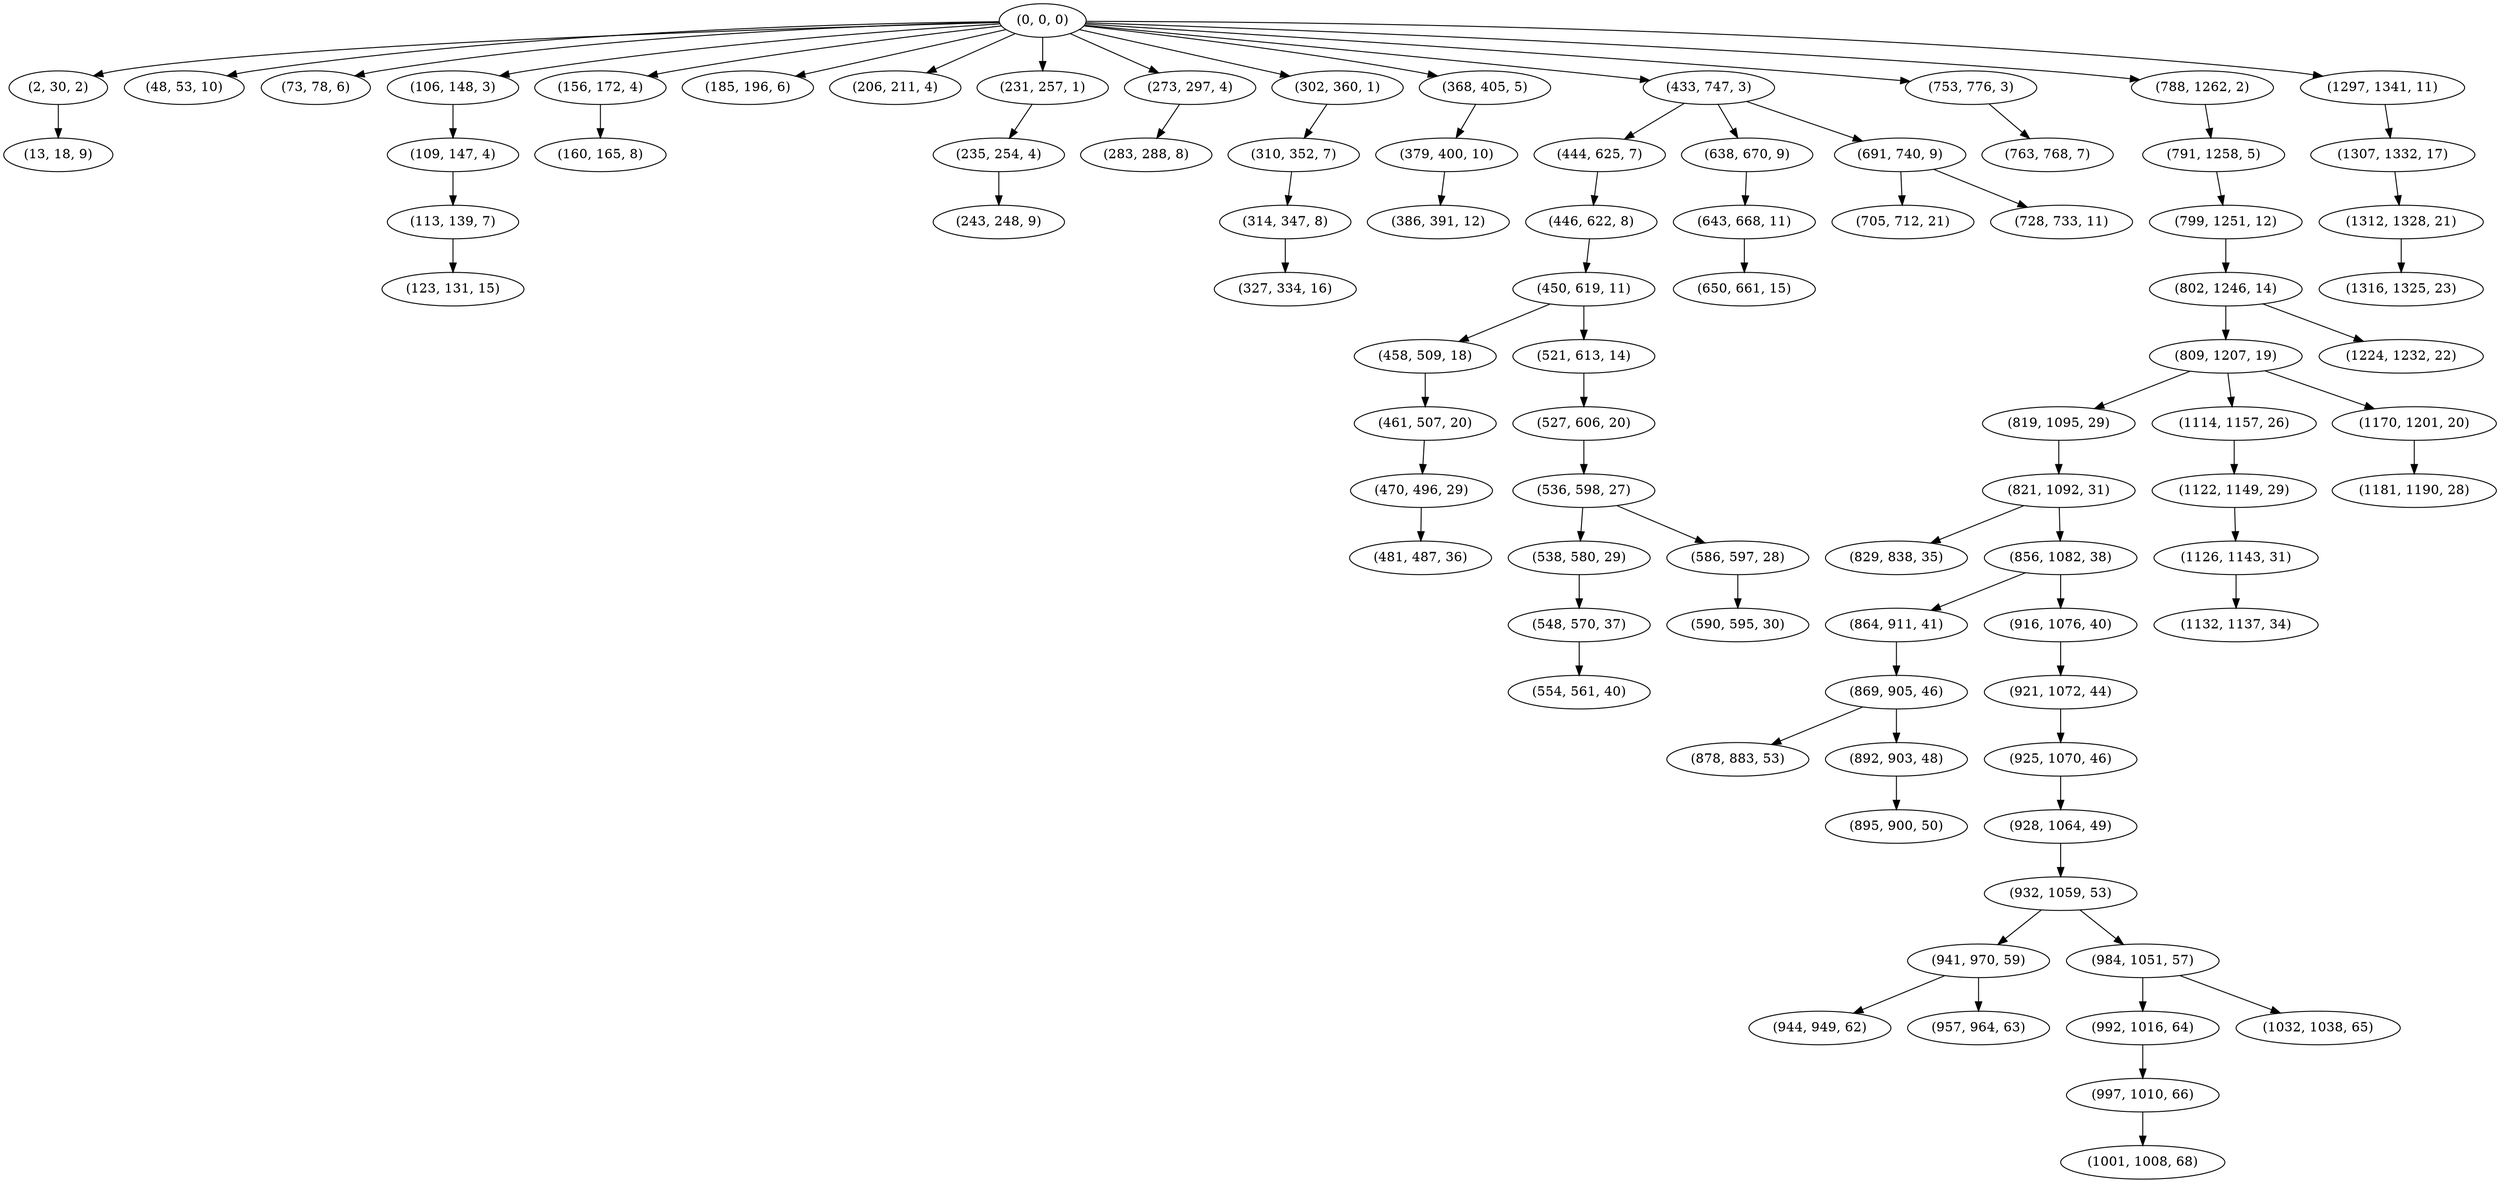digraph tree {
    "(0, 0, 0)";
    "(2, 30, 2)";
    "(13, 18, 9)";
    "(48, 53, 10)";
    "(73, 78, 6)";
    "(106, 148, 3)";
    "(109, 147, 4)";
    "(113, 139, 7)";
    "(123, 131, 15)";
    "(156, 172, 4)";
    "(160, 165, 8)";
    "(185, 196, 6)";
    "(206, 211, 4)";
    "(231, 257, 1)";
    "(235, 254, 4)";
    "(243, 248, 9)";
    "(273, 297, 4)";
    "(283, 288, 8)";
    "(302, 360, 1)";
    "(310, 352, 7)";
    "(314, 347, 8)";
    "(327, 334, 16)";
    "(368, 405, 5)";
    "(379, 400, 10)";
    "(386, 391, 12)";
    "(433, 747, 3)";
    "(444, 625, 7)";
    "(446, 622, 8)";
    "(450, 619, 11)";
    "(458, 509, 18)";
    "(461, 507, 20)";
    "(470, 496, 29)";
    "(481, 487, 36)";
    "(521, 613, 14)";
    "(527, 606, 20)";
    "(536, 598, 27)";
    "(538, 580, 29)";
    "(548, 570, 37)";
    "(554, 561, 40)";
    "(586, 597, 28)";
    "(590, 595, 30)";
    "(638, 670, 9)";
    "(643, 668, 11)";
    "(650, 661, 15)";
    "(691, 740, 9)";
    "(705, 712, 21)";
    "(728, 733, 11)";
    "(753, 776, 3)";
    "(763, 768, 7)";
    "(788, 1262, 2)";
    "(791, 1258, 5)";
    "(799, 1251, 12)";
    "(802, 1246, 14)";
    "(809, 1207, 19)";
    "(819, 1095, 29)";
    "(821, 1092, 31)";
    "(829, 838, 35)";
    "(856, 1082, 38)";
    "(864, 911, 41)";
    "(869, 905, 46)";
    "(878, 883, 53)";
    "(892, 903, 48)";
    "(895, 900, 50)";
    "(916, 1076, 40)";
    "(921, 1072, 44)";
    "(925, 1070, 46)";
    "(928, 1064, 49)";
    "(932, 1059, 53)";
    "(941, 970, 59)";
    "(944, 949, 62)";
    "(957, 964, 63)";
    "(984, 1051, 57)";
    "(992, 1016, 64)";
    "(997, 1010, 66)";
    "(1001, 1008, 68)";
    "(1032, 1038, 65)";
    "(1114, 1157, 26)";
    "(1122, 1149, 29)";
    "(1126, 1143, 31)";
    "(1132, 1137, 34)";
    "(1170, 1201, 20)";
    "(1181, 1190, 28)";
    "(1224, 1232, 22)";
    "(1297, 1341, 11)";
    "(1307, 1332, 17)";
    "(1312, 1328, 21)";
    "(1316, 1325, 23)";
    "(0, 0, 0)" -> "(2, 30, 2)";
    "(0, 0, 0)" -> "(48, 53, 10)";
    "(0, 0, 0)" -> "(73, 78, 6)";
    "(0, 0, 0)" -> "(106, 148, 3)";
    "(0, 0, 0)" -> "(156, 172, 4)";
    "(0, 0, 0)" -> "(185, 196, 6)";
    "(0, 0, 0)" -> "(206, 211, 4)";
    "(0, 0, 0)" -> "(231, 257, 1)";
    "(0, 0, 0)" -> "(273, 297, 4)";
    "(0, 0, 0)" -> "(302, 360, 1)";
    "(0, 0, 0)" -> "(368, 405, 5)";
    "(0, 0, 0)" -> "(433, 747, 3)";
    "(0, 0, 0)" -> "(753, 776, 3)";
    "(0, 0, 0)" -> "(788, 1262, 2)";
    "(0, 0, 0)" -> "(1297, 1341, 11)";
    "(2, 30, 2)" -> "(13, 18, 9)";
    "(106, 148, 3)" -> "(109, 147, 4)";
    "(109, 147, 4)" -> "(113, 139, 7)";
    "(113, 139, 7)" -> "(123, 131, 15)";
    "(156, 172, 4)" -> "(160, 165, 8)";
    "(231, 257, 1)" -> "(235, 254, 4)";
    "(235, 254, 4)" -> "(243, 248, 9)";
    "(273, 297, 4)" -> "(283, 288, 8)";
    "(302, 360, 1)" -> "(310, 352, 7)";
    "(310, 352, 7)" -> "(314, 347, 8)";
    "(314, 347, 8)" -> "(327, 334, 16)";
    "(368, 405, 5)" -> "(379, 400, 10)";
    "(379, 400, 10)" -> "(386, 391, 12)";
    "(433, 747, 3)" -> "(444, 625, 7)";
    "(433, 747, 3)" -> "(638, 670, 9)";
    "(433, 747, 3)" -> "(691, 740, 9)";
    "(444, 625, 7)" -> "(446, 622, 8)";
    "(446, 622, 8)" -> "(450, 619, 11)";
    "(450, 619, 11)" -> "(458, 509, 18)";
    "(450, 619, 11)" -> "(521, 613, 14)";
    "(458, 509, 18)" -> "(461, 507, 20)";
    "(461, 507, 20)" -> "(470, 496, 29)";
    "(470, 496, 29)" -> "(481, 487, 36)";
    "(521, 613, 14)" -> "(527, 606, 20)";
    "(527, 606, 20)" -> "(536, 598, 27)";
    "(536, 598, 27)" -> "(538, 580, 29)";
    "(536, 598, 27)" -> "(586, 597, 28)";
    "(538, 580, 29)" -> "(548, 570, 37)";
    "(548, 570, 37)" -> "(554, 561, 40)";
    "(586, 597, 28)" -> "(590, 595, 30)";
    "(638, 670, 9)" -> "(643, 668, 11)";
    "(643, 668, 11)" -> "(650, 661, 15)";
    "(691, 740, 9)" -> "(705, 712, 21)";
    "(691, 740, 9)" -> "(728, 733, 11)";
    "(753, 776, 3)" -> "(763, 768, 7)";
    "(788, 1262, 2)" -> "(791, 1258, 5)";
    "(791, 1258, 5)" -> "(799, 1251, 12)";
    "(799, 1251, 12)" -> "(802, 1246, 14)";
    "(802, 1246, 14)" -> "(809, 1207, 19)";
    "(802, 1246, 14)" -> "(1224, 1232, 22)";
    "(809, 1207, 19)" -> "(819, 1095, 29)";
    "(809, 1207, 19)" -> "(1114, 1157, 26)";
    "(809, 1207, 19)" -> "(1170, 1201, 20)";
    "(819, 1095, 29)" -> "(821, 1092, 31)";
    "(821, 1092, 31)" -> "(829, 838, 35)";
    "(821, 1092, 31)" -> "(856, 1082, 38)";
    "(856, 1082, 38)" -> "(864, 911, 41)";
    "(856, 1082, 38)" -> "(916, 1076, 40)";
    "(864, 911, 41)" -> "(869, 905, 46)";
    "(869, 905, 46)" -> "(878, 883, 53)";
    "(869, 905, 46)" -> "(892, 903, 48)";
    "(892, 903, 48)" -> "(895, 900, 50)";
    "(916, 1076, 40)" -> "(921, 1072, 44)";
    "(921, 1072, 44)" -> "(925, 1070, 46)";
    "(925, 1070, 46)" -> "(928, 1064, 49)";
    "(928, 1064, 49)" -> "(932, 1059, 53)";
    "(932, 1059, 53)" -> "(941, 970, 59)";
    "(932, 1059, 53)" -> "(984, 1051, 57)";
    "(941, 970, 59)" -> "(944, 949, 62)";
    "(941, 970, 59)" -> "(957, 964, 63)";
    "(984, 1051, 57)" -> "(992, 1016, 64)";
    "(984, 1051, 57)" -> "(1032, 1038, 65)";
    "(992, 1016, 64)" -> "(997, 1010, 66)";
    "(997, 1010, 66)" -> "(1001, 1008, 68)";
    "(1114, 1157, 26)" -> "(1122, 1149, 29)";
    "(1122, 1149, 29)" -> "(1126, 1143, 31)";
    "(1126, 1143, 31)" -> "(1132, 1137, 34)";
    "(1170, 1201, 20)" -> "(1181, 1190, 28)";
    "(1297, 1341, 11)" -> "(1307, 1332, 17)";
    "(1307, 1332, 17)" -> "(1312, 1328, 21)";
    "(1312, 1328, 21)" -> "(1316, 1325, 23)";
}
